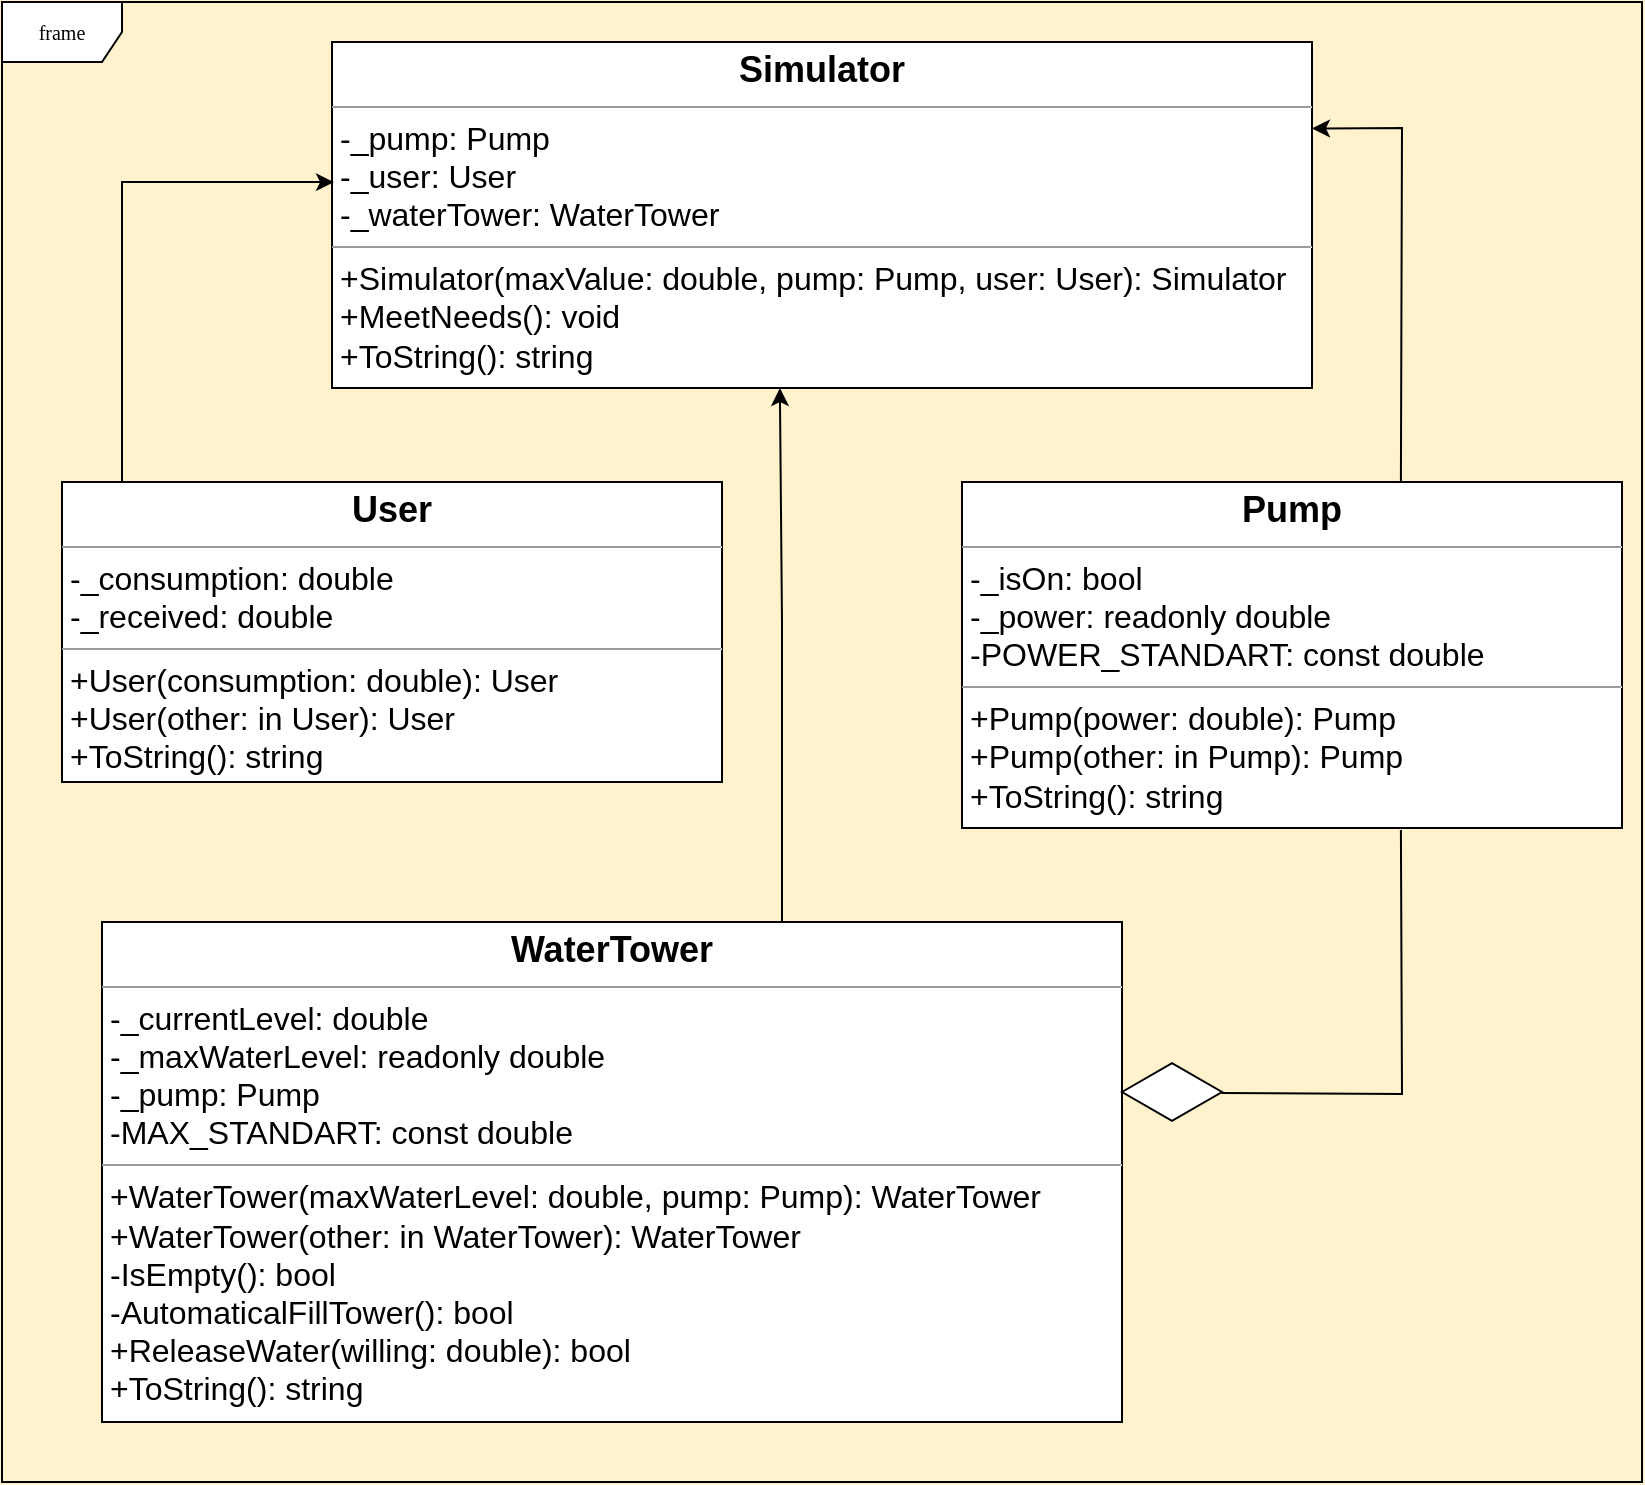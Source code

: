 <mxfile version="21.1.4" type="device">
  <diagram name="Page-1" id="c4acf3e9-155e-7222-9cf6-157b1a14988f">
    <mxGraphModel dx="1687" dy="899" grid="1" gridSize="10" guides="1" tooltips="1" connect="1" arrows="1" fold="1" page="1" pageScale="1" pageWidth="850" pageHeight="1100" background="#FFF2CC" math="0" shadow="0">
      <root>
        <mxCell id="0" />
        <mxCell id="1" parent="0" />
        <mxCell id="17acba5748e5396b-1" value="frame" style="shape=umlFrame;whiteSpace=wrap;html=1;rounded=0;shadow=0;comic=0;labelBackgroundColor=none;strokeWidth=1;fontFamily=Verdana;fontSize=10;align=center;" parent="1" vertex="1">
          <mxGeometry x="20" y="30" width="820" height="740" as="geometry" />
        </mxCell>
        <mxCell id="5d2195bd80daf111-18" value="&lt;p style=&quot;margin:0px;margin-top:4px;text-align:center;&quot;&gt;&lt;font style=&quot;font-size: 18px;&quot;&gt;&lt;b style=&quot;background-color: initial;&quot;&gt;Simulator&lt;/b&gt;&lt;br&gt;&lt;/font&gt;&lt;/p&gt;&lt;hr size=&quot;1&quot;&gt;&lt;p style=&quot;margin:0px;margin-left:4px;&quot;&gt;&lt;font size=&quot;3&quot; style=&quot;&quot;&gt;-_pump: Pump&lt;br&gt;-_user: User&lt;/font&gt;&lt;/p&gt;&lt;p style=&quot;margin:0px;margin-left:4px;&quot;&gt;&lt;font size=&quot;3&quot;&gt;-_waterTower: WaterTower&lt;/font&gt;&lt;/p&gt;&lt;hr size=&quot;1&quot;&gt;&lt;p style=&quot;margin:0px;margin-left:4px;&quot;&gt;&lt;font size=&quot;3&quot;&gt;+Simulator(maxValue: double, pump: Pump, user: User): Simulator&lt;/font&gt;&lt;/p&gt;&lt;p style=&quot;margin:0px;margin-left:4px;&quot;&gt;&lt;font size=&quot;3&quot;&gt;+MeetNeeds(): void&lt;br&gt;&lt;/font&gt;&lt;/p&gt;&lt;p style=&quot;margin:0px;margin-left:4px;&quot;&gt;&lt;font size=&quot;3&quot;&gt;+ToString(): string&lt;/font&gt;&lt;/p&gt;" style="verticalAlign=top;align=left;overflow=fill;fontSize=12;fontFamily=Helvetica;html=1;rounded=0;shadow=0;comic=0;labelBackgroundColor=none;strokeWidth=1" parent="1" vertex="1">
          <mxGeometry x="185" y="50" width="490" height="173" as="geometry" />
        </mxCell>
        <mxCell id="d9obc0FMx0qIv9_DLos2-2" value="&lt;p style=&quot;margin:0px;margin-top:4px;text-align:center;&quot;&gt;&lt;font style=&quot;font-size: 18px;&quot;&gt;&lt;b&gt;Pump&lt;/b&gt;&lt;/font&gt;&lt;/p&gt;&lt;hr size=&quot;1&quot;&gt;&lt;p style=&quot;margin:0px;margin-left:4px;&quot;&gt;&lt;font size=&quot;3&quot;&gt;-_isOn: bool&lt;br&gt;&lt;/font&gt;&lt;/p&gt;&lt;p style=&quot;margin:0px;margin-left:4px;&quot;&gt;&lt;font size=&quot;3&quot;&gt;-_power: readonly double&lt;/font&gt;&lt;/p&gt;&lt;p style=&quot;margin:0px;margin-left:4px;&quot;&gt;&lt;font size=&quot;3&quot;&gt;-POWER_STANDART: const double&lt;/font&gt;&lt;/p&gt;&lt;hr size=&quot;1&quot;&gt;&lt;p style=&quot;margin:0px;margin-left:4px;&quot;&gt;&lt;font size=&quot;3&quot;&gt;+Pump(power: double): Pump&lt;br&gt;&lt;/font&gt;&lt;/p&gt;&lt;p style=&quot;margin:0px;margin-left:4px;&quot;&gt;&lt;font size=&quot;3&quot;&gt;+Pump(other: in Pump): Pump&lt;/font&gt;&lt;/p&gt;&lt;p style=&quot;margin:0px;margin-left:4px;&quot;&gt;&lt;font size=&quot;3&quot;&gt;+ToString(): string&lt;/font&gt;&lt;/p&gt;" style="verticalAlign=top;align=left;overflow=fill;fontSize=12;fontFamily=Helvetica;html=1;rounded=0;shadow=0;comic=0;labelBackgroundColor=none;strokeWidth=1" vertex="1" parent="1">
          <mxGeometry x="500" y="270" width="330" height="173" as="geometry" />
        </mxCell>
        <mxCell id="d9obc0FMx0qIv9_DLos2-3" value="&lt;p style=&quot;margin:0px;margin-top:4px;text-align:center;&quot;&gt;&lt;span style=&quot;font-size: 18px;&quot;&gt;&lt;b&gt;WaterTower&lt;/b&gt;&lt;/span&gt;&lt;/p&gt;&lt;hr size=&quot;1&quot;&gt;&lt;p style=&quot;margin:0px;margin-left:4px;&quot;&gt;&lt;font size=&quot;3&quot;&gt;-_currentLevel: double&lt;br&gt;&lt;/font&gt;&lt;/p&gt;&lt;p style=&quot;margin:0px;margin-left:4px;&quot;&gt;&lt;font size=&quot;3&quot;&gt;-_maxWaterLevel: readonly double&lt;/font&gt;&lt;/p&gt;&lt;p style=&quot;margin:0px;margin-left:4px;&quot;&gt;&lt;font size=&quot;3&quot;&gt;-_pump: Pump&lt;/font&gt;&lt;/p&gt;&lt;p style=&quot;margin:0px;margin-left:4px;&quot;&gt;&lt;font size=&quot;3&quot;&gt;-MAX_STANDART: const double&lt;/font&gt;&lt;/p&gt;&lt;hr size=&quot;1&quot;&gt;&lt;p style=&quot;margin:0px;margin-left:4px;&quot;&gt;&lt;font size=&quot;3&quot;&gt;+WaterTower(maxWaterLevel: double, pump: Pump): WaterTower&lt;/font&gt;&lt;/p&gt;&lt;p style=&quot;margin:0px;margin-left:4px;&quot;&gt;&lt;font size=&quot;3&quot;&gt;+WaterTower(other: in WaterTower): WaterTower&lt;/font&gt;&lt;/p&gt;&lt;p style=&quot;margin:0px;margin-left:4px;&quot;&gt;&lt;font size=&quot;3&quot;&gt;-IsEmpty(): bool&lt;/font&gt;&lt;/p&gt;&lt;p style=&quot;margin:0px;margin-left:4px;&quot;&gt;&lt;font size=&quot;3&quot;&gt;-AutomaticalFillTower(): bool&lt;/font&gt;&lt;/p&gt;&lt;p style=&quot;margin:0px;margin-left:4px;&quot;&gt;&lt;font size=&quot;3&quot;&gt;+ReleaseWater(willing: double): bool&lt;/font&gt;&lt;/p&gt;&lt;p style=&quot;margin:0px;margin-left:4px;&quot;&gt;&lt;font size=&quot;3&quot;&gt;+ToString(): string&lt;/font&gt;&lt;/p&gt;" style="verticalAlign=top;align=left;overflow=fill;fontSize=12;fontFamily=Helvetica;html=1;rounded=0;shadow=0;comic=0;labelBackgroundColor=none;strokeWidth=1" vertex="1" parent="1">
          <mxGeometry x="70" y="490" width="510" height="250" as="geometry" />
        </mxCell>
        <mxCell id="d9obc0FMx0qIv9_DLos2-4" value="&lt;p style=&quot;margin:0px;margin-top:4px;text-align:center;&quot;&gt;&lt;span style=&quot;font-size: 18px;&quot;&gt;&lt;b&gt;User&lt;/b&gt;&lt;/span&gt;&lt;/p&gt;&lt;hr size=&quot;1&quot;&gt;&lt;p style=&quot;margin:0px;margin-left:4px;&quot;&gt;&lt;font size=&quot;3&quot;&gt;-_consumption: double&lt;br&gt;&lt;/font&gt;&lt;/p&gt;&lt;p style=&quot;margin:0px;margin-left:4px;&quot;&gt;&lt;font size=&quot;3&quot;&gt;-_received: double&lt;/font&gt;&lt;/p&gt;&lt;hr size=&quot;1&quot;&gt;&lt;p style=&quot;margin:0px;margin-left:4px;&quot;&gt;&lt;font size=&quot;3&quot;&gt;+User(consumption: double): User&lt;br&gt;&lt;/font&gt;&lt;/p&gt;&lt;p style=&quot;margin:0px;margin-left:4px;&quot;&gt;&lt;font size=&quot;3&quot;&gt;+User(other: in User): User&lt;/font&gt;&lt;/p&gt;&lt;p style=&quot;margin:0px;margin-left:4px;&quot;&gt;&lt;font size=&quot;3&quot;&gt;+ToString(): string&lt;/font&gt;&lt;/p&gt;" style="verticalAlign=top;align=left;overflow=fill;fontSize=12;fontFamily=Helvetica;html=1;rounded=0;shadow=0;comic=0;labelBackgroundColor=none;strokeWidth=1" vertex="1" parent="1">
          <mxGeometry x="50" y="270" width="330" height="150" as="geometry" />
        </mxCell>
        <mxCell id="d9obc0FMx0qIv9_DLos2-8" value="" style="endArrow=none;html=1;rounded=0;entryX=0.996;entryY=0.517;entryDx=0;entryDy=0;entryPerimeter=0;exitX=0.665;exitY=1.006;exitDx=0;exitDy=0;exitPerimeter=0;" edge="1" parent="1" source="d9obc0FMx0qIv9_DLos2-2" target="d9obc0FMx0qIv9_DLos2-9">
          <mxGeometry width="50" height="50" relative="1" as="geometry">
            <mxPoint x="700" y="450" as="sourcePoint" />
            <mxPoint x="653.397" y="666.34" as="targetPoint" />
            <Array as="points">
              <mxPoint x="720" y="576" />
            </Array>
          </mxGeometry>
        </mxCell>
        <mxCell id="d9obc0FMx0qIv9_DLos2-9" value="" style="html=1;whiteSpace=wrap;aspect=fixed;shape=isoRectangle;" vertex="1" parent="1">
          <mxGeometry x="580" y="560" width="50" height="30" as="geometry" />
        </mxCell>
        <mxCell id="d9obc0FMx0qIv9_DLos2-11" value="" style="endArrow=classic;html=1;rounded=0;entryX=0.002;entryY=0.405;entryDx=0;entryDy=0;entryPerimeter=0;" edge="1" parent="1" target="5d2195bd80daf111-18">
          <mxGeometry width="50" height="50" relative="1" as="geometry">
            <mxPoint x="80" y="270" as="sourcePoint" />
            <mxPoint x="130" y="220" as="targetPoint" />
            <Array as="points">
              <mxPoint x="80" y="120" />
            </Array>
          </mxGeometry>
        </mxCell>
        <mxCell id="d9obc0FMx0qIv9_DLos2-12" value="" style="endArrow=classic;html=1;rounded=0;entryX=0.457;entryY=1;entryDx=0;entryDy=0;entryPerimeter=0;" edge="1" parent="1" target="5d2195bd80daf111-18">
          <mxGeometry width="50" height="50" relative="1" as="geometry">
            <mxPoint x="410" y="490" as="sourcePoint" />
            <mxPoint x="516" y="340" as="targetPoint" />
            <Array as="points">
              <mxPoint x="410" y="340" />
            </Array>
          </mxGeometry>
        </mxCell>
        <mxCell id="d9obc0FMx0qIv9_DLos2-13" value="" style="endArrow=classic;html=1;rounded=0;exitX=0.665;exitY=0.002;exitDx=0;exitDy=0;exitPerimeter=0;entryX=1;entryY=0.25;entryDx=0;entryDy=0;" edge="1" parent="1" source="d9obc0FMx0qIv9_DLos2-2" target="5d2195bd80daf111-18">
          <mxGeometry width="50" height="50" relative="1" as="geometry">
            <mxPoint x="741" y="357" as="sourcePoint" />
            <mxPoint x="740" y="90" as="targetPoint" />
            <Array as="points">
              <mxPoint x="720" y="93" />
            </Array>
          </mxGeometry>
        </mxCell>
      </root>
    </mxGraphModel>
  </diagram>
</mxfile>
